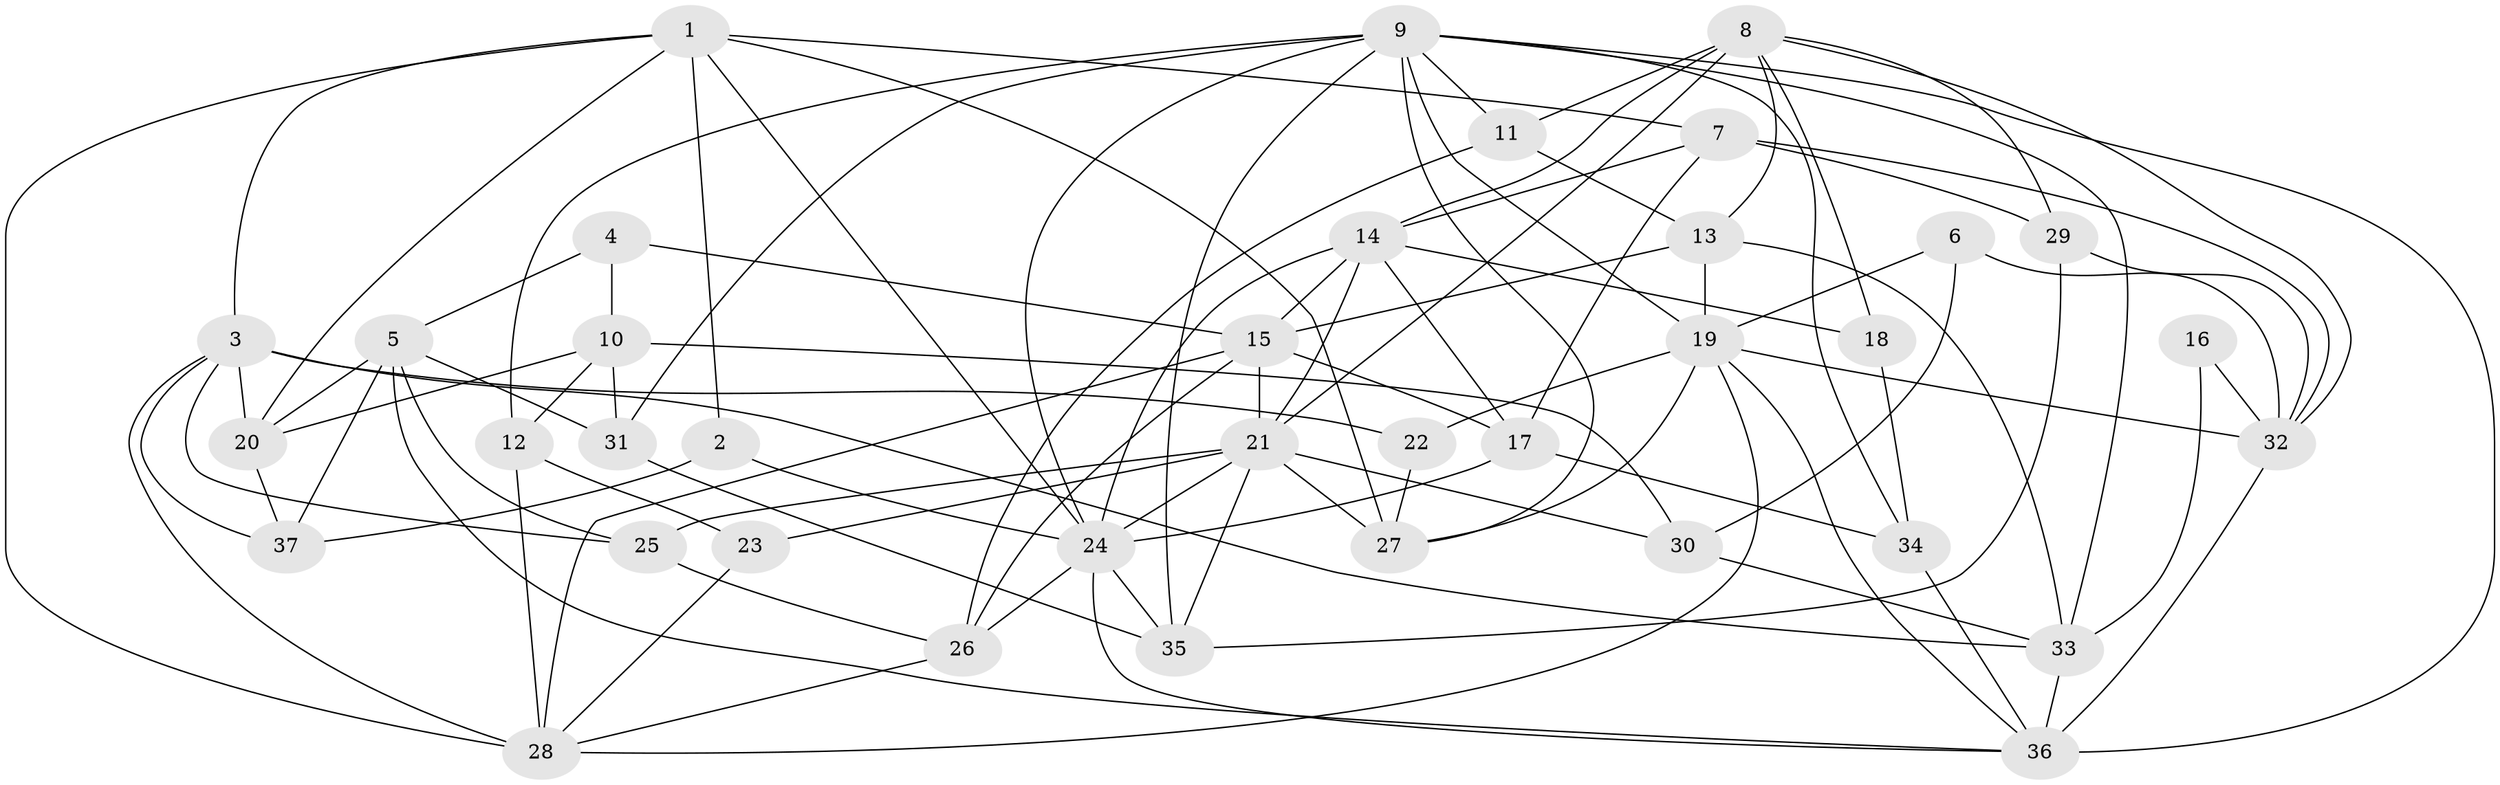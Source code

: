 // original degree distribution, {5: 0.17391304347826086, 4: 0.21739130434782608, 3: 0.37681159420289856, 2: 0.08695652173913043, 7: 0.043478260869565216, 6: 0.08695652173913043, 9: 0.014492753623188406}
// Generated by graph-tools (version 1.1) at 2025/02/03/09/25 03:02:06]
// undirected, 37 vertices, 98 edges
graph export_dot {
graph [start="1"]
  node [color=gray90,style=filled];
  1;
  2;
  3;
  4;
  5;
  6;
  7;
  8;
  9;
  10;
  11;
  12;
  13;
  14;
  15;
  16;
  17;
  18;
  19;
  20;
  21;
  22;
  23;
  24;
  25;
  26;
  27;
  28;
  29;
  30;
  31;
  32;
  33;
  34;
  35;
  36;
  37;
  1 -- 2 [weight=1.0];
  1 -- 3 [weight=1.0];
  1 -- 7 [weight=1.0];
  1 -- 20 [weight=1.0];
  1 -- 24 [weight=1.0];
  1 -- 27 [weight=1.0];
  1 -- 28 [weight=1.0];
  2 -- 24 [weight=1.0];
  2 -- 37 [weight=1.0];
  3 -- 20 [weight=1.0];
  3 -- 22 [weight=1.0];
  3 -- 25 [weight=1.0];
  3 -- 28 [weight=1.0];
  3 -- 33 [weight=1.0];
  3 -- 37 [weight=1.0];
  4 -- 5 [weight=1.0];
  4 -- 10 [weight=1.0];
  4 -- 15 [weight=1.0];
  5 -- 20 [weight=2.0];
  5 -- 25 [weight=1.0];
  5 -- 31 [weight=1.0];
  5 -- 36 [weight=1.0];
  5 -- 37 [weight=1.0];
  6 -- 19 [weight=1.0];
  6 -- 30 [weight=1.0];
  6 -- 32 [weight=1.0];
  7 -- 14 [weight=1.0];
  7 -- 17 [weight=1.0];
  7 -- 29 [weight=1.0];
  7 -- 32 [weight=1.0];
  8 -- 11 [weight=1.0];
  8 -- 13 [weight=1.0];
  8 -- 14 [weight=2.0];
  8 -- 18 [weight=1.0];
  8 -- 21 [weight=1.0];
  8 -- 29 [weight=1.0];
  8 -- 32 [weight=1.0];
  9 -- 11 [weight=1.0];
  9 -- 12 [weight=1.0];
  9 -- 19 [weight=1.0];
  9 -- 24 [weight=1.0];
  9 -- 27 [weight=1.0];
  9 -- 31 [weight=1.0];
  9 -- 33 [weight=1.0];
  9 -- 34 [weight=1.0];
  9 -- 35 [weight=1.0];
  9 -- 36 [weight=1.0];
  10 -- 12 [weight=1.0];
  10 -- 20 [weight=1.0];
  10 -- 30 [weight=2.0];
  10 -- 31 [weight=1.0];
  11 -- 13 [weight=1.0];
  11 -- 26 [weight=1.0];
  12 -- 23 [weight=1.0];
  12 -- 28 [weight=2.0];
  13 -- 15 [weight=1.0];
  13 -- 19 [weight=1.0];
  13 -- 33 [weight=1.0];
  14 -- 15 [weight=1.0];
  14 -- 17 [weight=1.0];
  14 -- 18 [weight=2.0];
  14 -- 21 [weight=1.0];
  14 -- 24 [weight=1.0];
  15 -- 17 [weight=1.0];
  15 -- 21 [weight=1.0];
  15 -- 26 [weight=1.0];
  15 -- 28 [weight=1.0];
  16 -- 32 [weight=1.0];
  16 -- 33 [weight=1.0];
  17 -- 24 [weight=1.0];
  17 -- 34 [weight=1.0];
  18 -- 34 [weight=1.0];
  19 -- 22 [weight=2.0];
  19 -- 27 [weight=1.0];
  19 -- 28 [weight=1.0];
  19 -- 32 [weight=1.0];
  19 -- 36 [weight=1.0];
  20 -- 37 [weight=1.0];
  21 -- 23 [weight=1.0];
  21 -- 24 [weight=1.0];
  21 -- 25 [weight=1.0];
  21 -- 27 [weight=2.0];
  21 -- 30 [weight=1.0];
  21 -- 35 [weight=1.0];
  22 -- 27 [weight=1.0];
  23 -- 28 [weight=1.0];
  24 -- 26 [weight=1.0];
  24 -- 35 [weight=1.0];
  24 -- 36 [weight=1.0];
  25 -- 26 [weight=1.0];
  26 -- 28 [weight=1.0];
  29 -- 32 [weight=1.0];
  29 -- 35 [weight=1.0];
  30 -- 33 [weight=1.0];
  31 -- 35 [weight=1.0];
  32 -- 36 [weight=2.0];
  33 -- 36 [weight=1.0];
  34 -- 36 [weight=1.0];
}
